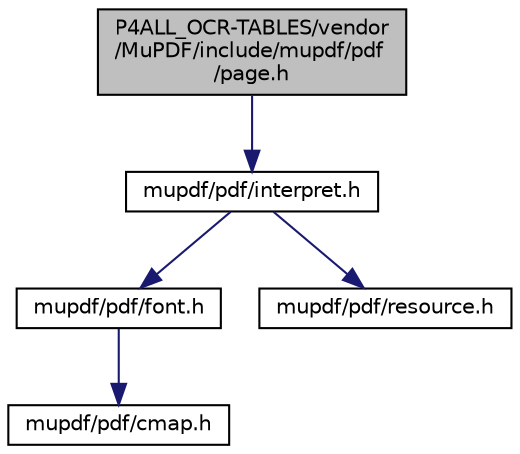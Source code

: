 digraph "P4ALL_OCR-TABLES/vendor/MuPDF/include/mupdf/pdf/page.h"
{
 // LATEX_PDF_SIZE
  edge [fontname="Helvetica",fontsize="10",labelfontname="Helvetica",labelfontsize="10"];
  node [fontname="Helvetica",fontsize="10",shape=record];
  Node1 [label="P4ALL_OCR-TABLES/vendor\l/MuPDF/include/mupdf/pdf\l/page.h",height=0.2,width=0.4,color="black", fillcolor="grey75", style="filled", fontcolor="black",tooltip=" "];
  Node1 -> Node2 [color="midnightblue",fontsize="10",style="solid",fontname="Helvetica"];
  Node2 [label="mupdf/pdf/interpret.h",height=0.2,width=0.4,color="black", fillcolor="white", style="filled",URL="$interpret_8h.html",tooltip=" "];
  Node2 -> Node3 [color="midnightblue",fontsize="10",style="solid",fontname="Helvetica"];
  Node3 [label="mupdf/pdf/font.h",height=0.2,width=0.4,color="black", fillcolor="white", style="filled",URL="$pdf_2font_8h.html",tooltip=" "];
  Node3 -> Node4 [color="midnightblue",fontsize="10",style="solid",fontname="Helvetica"];
  Node4 [label="mupdf/pdf/cmap.h",height=0.2,width=0.4,color="black", fillcolor="white", style="filled",URL="$cmap_8h.html",tooltip=" "];
  Node2 -> Node5 [color="midnightblue",fontsize="10",style="solid",fontname="Helvetica"];
  Node5 [label="mupdf/pdf/resource.h",height=0.2,width=0.4,color="black", fillcolor="white", style="filled",URL="$resource_8h.html",tooltip=" "];
}
